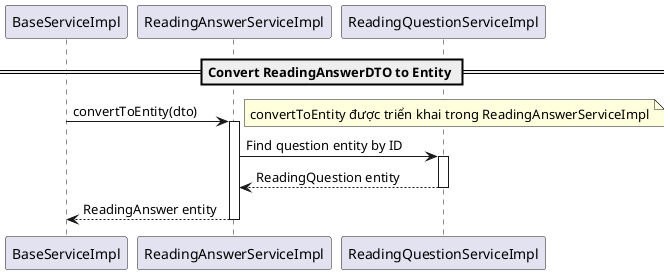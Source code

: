 @startuml ConvertToEntity

participant "BaseServiceImpl" as BSI
participant "ReadingAnswerServiceImpl" as RAS
participant "ReadingQuestionServiceImpl" as RQS

== Convert ReadingAnswerDTO to Entity ==
BSI -> RAS: convertToEntity(dto)
note right: convertToEntity được triển khai trong ReadingAnswerServiceImpl
activate RAS

RAS -> RQS: Find question entity by ID
activate RQS
RQS --> RAS: ReadingQuestion entity
deactivate RQS

RAS --> BSI: ReadingAnswer entity
deactivate RAS

@enduml
